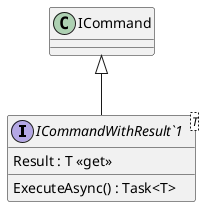 @startuml
interface "ICommandWithResult`1"<T> {
    Result : T <<get>>
    ExecuteAsync() : Task<T>
}
ICommand <|-- "ICommandWithResult`1"
@enduml
